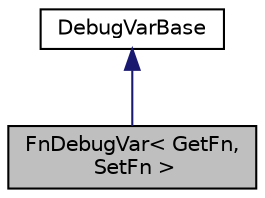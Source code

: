 digraph "FnDebugVar&lt; GetFn, SetFn &gt;"
{
 // LATEX_PDF_SIZE
  edge [fontname="Helvetica",fontsize="10",labelfontname="Helvetica",labelfontsize="10"];
  node [fontname="Helvetica",fontsize="10",shape=record];
  Node1 [label="FnDebugVar\< GetFn,\l SetFn \>",height=0.2,width=0.4,color="black", fillcolor="grey75", style="filled", fontcolor="black",tooltip=" "];
  Node2 -> Node1 [dir="back",color="midnightblue",fontsize="10",style="solid",fontname="Helvetica"];
  Node2 [label="DebugVarBase",height=0.2,width=0.4,color="black", fillcolor="white", style="filled",URL="$classDebugVarBase.html",tooltip=" "];
}
